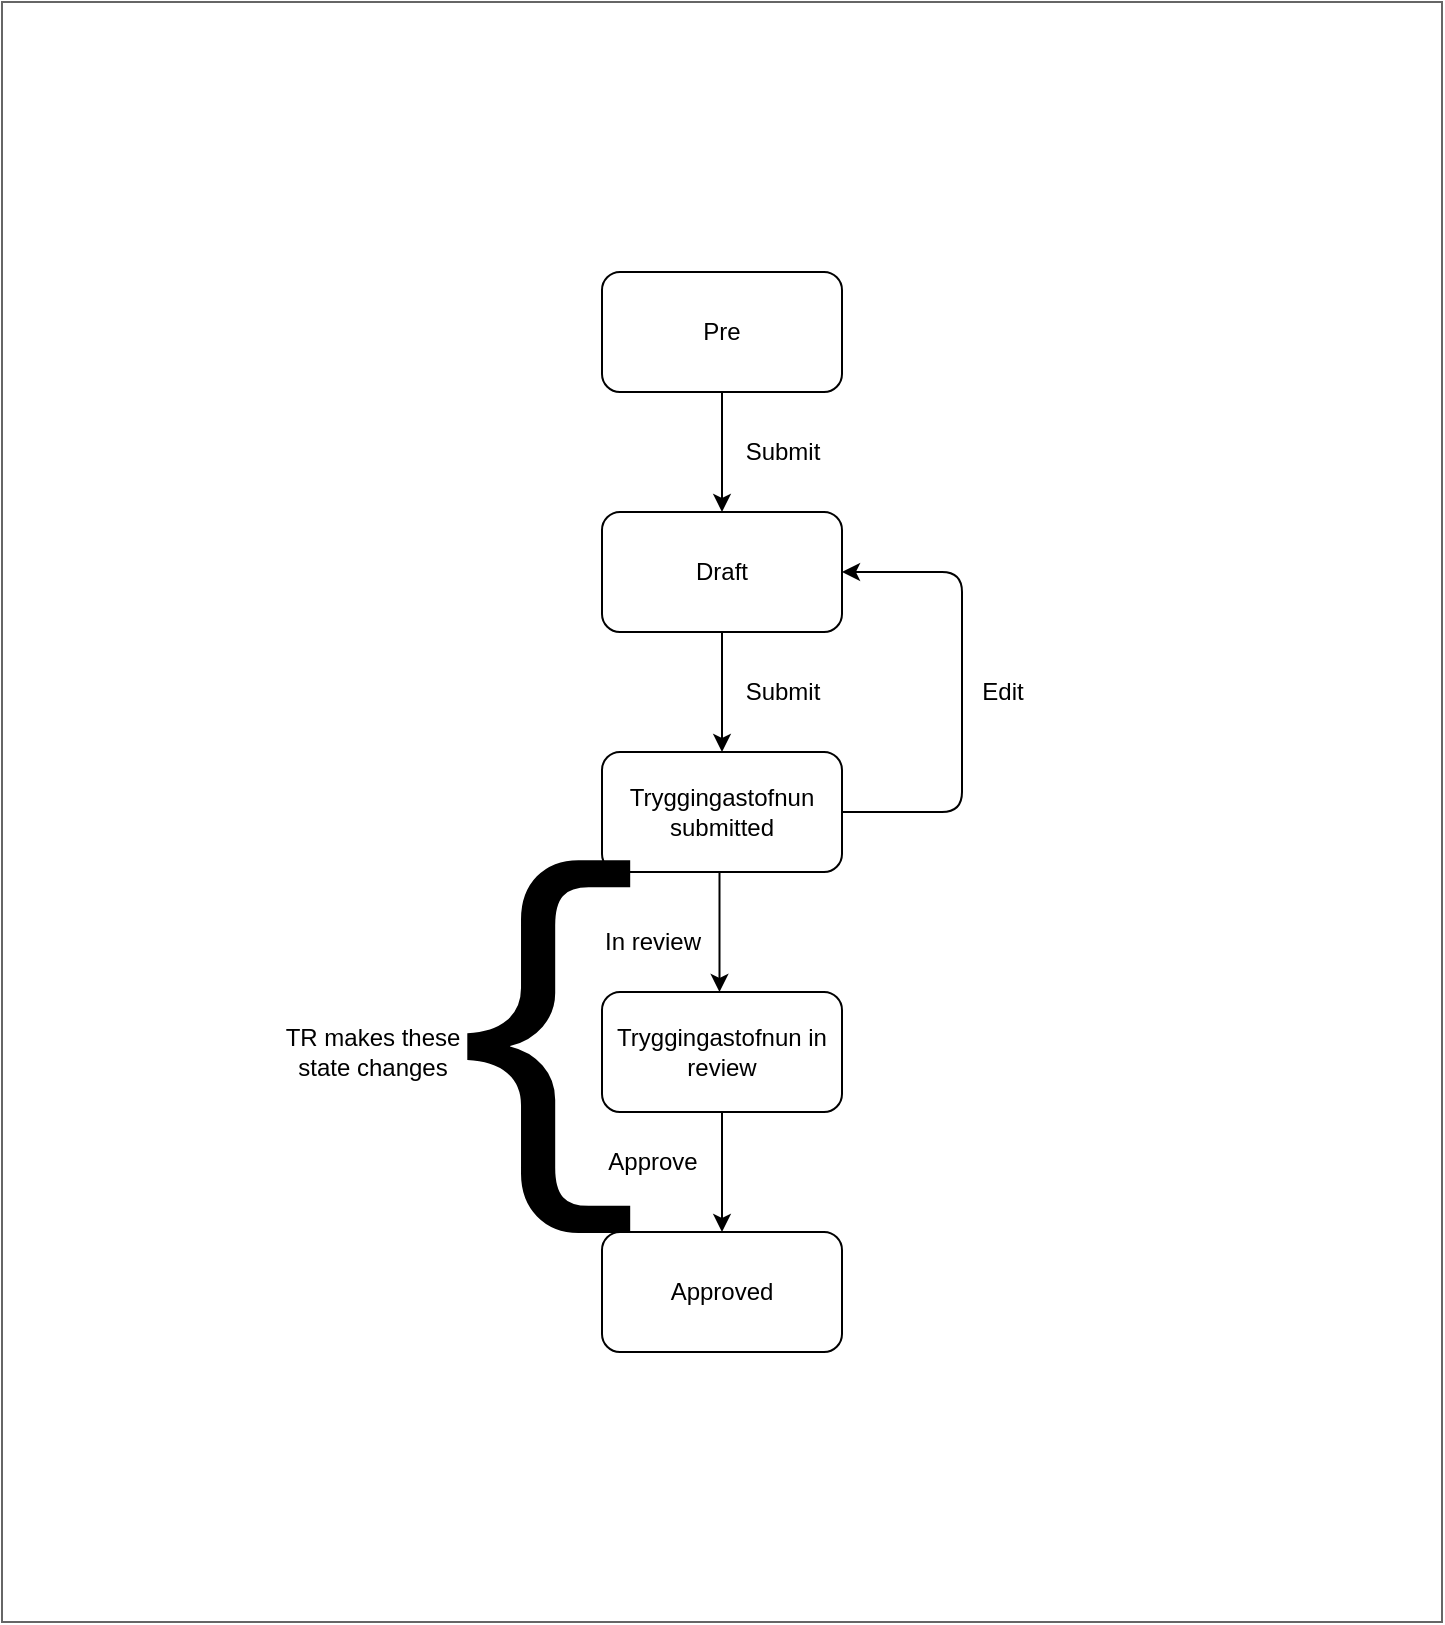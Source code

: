 <mxfile>
    <diagram id="lqEHqnM0KQjVWkPkSSZl" name="Page-1">
        <mxGraphModel dx="1644" dy="1735" grid="1" gridSize="10" guides="1" tooltips="1" connect="1" arrows="1" fold="1" page="1" pageScale="1" pageWidth="827" pageHeight="1169" math="0" shadow="0">
            <root>
                <mxCell id="0"/>
                <mxCell id="1" parent="0"/>
                <mxCell id="3" value="" style="whiteSpace=wrap;html=1;fillColor=#FFFFFF;gradientColor=none;strokeColor=#666666;" vertex="1" parent="1">
                    <mxGeometry x="-40" y="-165" width="720" height="810" as="geometry"/>
                </mxCell>
                <mxCell id="4" value="Draft" style="rounded=1;whiteSpace=wrap;html=1;" vertex="1" parent="1">
                    <mxGeometry x="260" y="90" width="120" height="60" as="geometry"/>
                </mxCell>
                <mxCell id="5" value="Tryggingastofnun submitted" style="rounded=1;whiteSpace=wrap;html=1;" vertex="1" parent="1">
                    <mxGeometry x="260" y="210" width="120" height="60" as="geometry"/>
                </mxCell>
                <mxCell id="6" value="Tryggingastofnun in review" style="rounded=1;whiteSpace=wrap;html=1;" vertex="1" parent="1">
                    <mxGeometry x="260" y="330" width="120" height="60" as="geometry"/>
                </mxCell>
                <mxCell id="8" value="Approved" style="rounded=1;whiteSpace=wrap;html=1;" vertex="1" parent="1">
                    <mxGeometry x="260" y="450" width="120" height="60" as="geometry"/>
                </mxCell>
                <mxCell id="14" value="Submit" style="text;html=1;align=center;verticalAlign=middle;resizable=0;points=[];autosize=1;strokeColor=none;fillColor=none;fontColor=#000000;" vertex="1" parent="1">
                    <mxGeometry x="320" y="165" width="60" height="30" as="geometry"/>
                </mxCell>
                <mxCell id="16" value="Approve" style="text;html=1;align=center;verticalAlign=middle;resizable=0;points=[];autosize=1;strokeColor=none;fillColor=none;fontColor=#000000;" vertex="1" parent="1">
                    <mxGeometry x="250" y="400" width="70" height="30" as="geometry"/>
                </mxCell>
                <mxCell id="20" value="TR makes these&lt;br&gt;state changes" style="text;html=1;align=center;verticalAlign=middle;resizable=0;points=[];autosize=1;strokeColor=none;fillColor=none;fontColor=#000000;" vertex="1" parent="1">
                    <mxGeometry x="90" y="340" width="110" height="40" as="geometry"/>
                </mxCell>
                <mxCell id="22" value="Pre" style="rounded=1;whiteSpace=wrap;html=1;" vertex="1" parent="1">
                    <mxGeometry x="260" y="-30" width="120" height="60" as="geometry"/>
                </mxCell>
                <mxCell id="23" value="Submit" style="text;html=1;align=center;verticalAlign=middle;resizable=0;points=[];autosize=1;strokeColor=none;fillColor=none;fontColor=#000000;" vertex="1" parent="1">
                    <mxGeometry x="320" y="45" width="60" height="30" as="geometry"/>
                </mxCell>
                <mxCell id="25" value="" style="endArrow=classic;html=1;fontColor=#FFFFFF;strokeColor=#000000;" edge="1" parent="1" source="5" target="4">
                    <mxGeometry width="50" height="50" relative="1" as="geometry">
                        <mxPoint x="450" y="240" as="sourcePoint"/>
                        <mxPoint x="630" y="120" as="targetPoint"/>
                        <Array as="points">
                            <mxPoint x="440" y="240"/>
                            <mxPoint x="440" y="120"/>
                        </Array>
                    </mxGeometry>
                </mxCell>
                <mxCell id="26" value="Edit" style="text;html=1;align=center;verticalAlign=middle;resizable=0;points=[];autosize=1;strokeColor=none;fillColor=none;fontColor=#000000;" vertex="1" parent="1">
                    <mxGeometry x="440" y="165" width="40" height="30" as="geometry"/>
                </mxCell>
                <mxCell id="28" value="In review" style="text;html=1;align=center;verticalAlign=middle;resizable=0;points=[];autosize=1;strokeColor=none;fillColor=none;fontColor=#000000;" vertex="1" parent="1">
                    <mxGeometry x="250" y="290" width="70" height="30" as="geometry"/>
                </mxCell>
                <mxCell id="30" value="" style="endArrow=classic;html=1;entryX=0.5;entryY=0;entryDx=0;entryDy=0;exitX=0.5;exitY=1;exitDx=0;exitDy=0;fontColor=#FFFFFF;strokeColor=#000000;" edge="1" parent="1">
                    <mxGeometry width="50" height="50" relative="1" as="geometry">
                        <mxPoint x="320" y="30" as="sourcePoint"/>
                        <mxPoint x="320" y="90" as="targetPoint"/>
                    </mxGeometry>
                </mxCell>
                <mxCell id="33" value="" style="endArrow=classic;html=1;entryX=0.5;entryY=0;entryDx=0;entryDy=0;exitX=0.5;exitY=1;exitDx=0;exitDy=0;fontColor=#FFFFFF;strokeColor=#000000;" edge="1" parent="1" target="5">
                    <mxGeometry width="50" height="50" relative="1" as="geometry">
                        <mxPoint x="320" y="150" as="sourcePoint"/>
                        <mxPoint x="260" y="210" as="targetPoint"/>
                    </mxGeometry>
                </mxCell>
                <mxCell id="35" value="" style="endArrow=classic;html=1;entryX=0.5;entryY=0;entryDx=0;entryDy=0;exitX=0.5;exitY=1;exitDx=0;exitDy=0;fontColor=#FFFFFF;strokeColor=#000000;" edge="1" parent="1">
                    <mxGeometry width="50" height="50" relative="1" as="geometry">
                        <mxPoint x="320" y="390" as="sourcePoint"/>
                        <mxPoint x="320" y="450" as="targetPoint"/>
                    </mxGeometry>
                </mxCell>
                <mxCell id="36" value="" style="endArrow=classic;html=1;entryX=0.5;entryY=0;entryDx=0;entryDy=0;exitX=0.5;exitY=1;exitDx=0;exitDy=0;fontColor=#FFFFFF;strokeColor=#000000;" edge="1" parent="1">
                    <mxGeometry width="50" height="50" relative="1" as="geometry">
                        <mxPoint x="318.75" y="270" as="sourcePoint"/>
                        <mxPoint x="318.75" y="330" as="targetPoint"/>
                    </mxGeometry>
                </mxCell>
                <mxCell id="42" value="&lt;font style=&quot;font-size: 200px;&quot;&gt;{&lt;/font&gt;" style="text;html=1;align=center;verticalAlign=middle;resizable=0;points=[];autosize=1;strokeColor=none;fillColor=none;fontColor=#000000;fontFamily=Courier New;" vertex="1" parent="1">
                    <mxGeometry x="160" y="230" width="140" height="250" as="geometry"/>
                </mxCell>
            </root>
        </mxGraphModel>
    </diagram>
</mxfile>